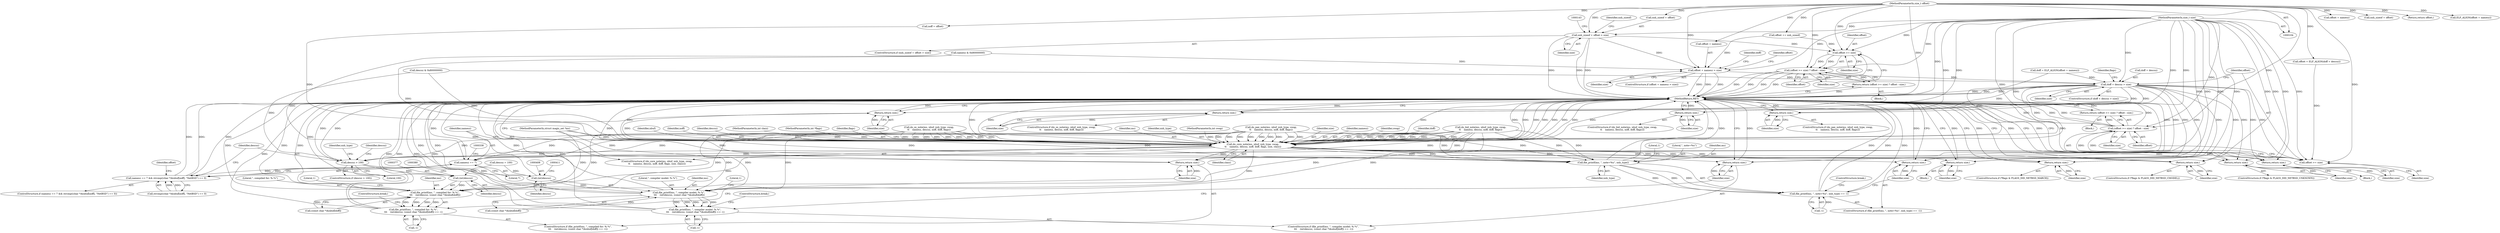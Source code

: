 digraph "0_file_65437cee25199dbd385fb35901bc0011e164276c@API" {
"1000132" [label="(Call,xnh_sizeof + offset > size)"];
"1000107" [label="(MethodParameterIn,size_t offset)"];
"1000108" [label="(MethodParameterIn,size_t size)"];
"1000171" [label="(Call,offset >= size)"];
"1000170" [label="(Call,(offset >= size) ? offset : size)"];
"1000169" [label="(Return,return (offset >= size) ? offset : size;)"];
"1000216" [label="(Call,offset + namesz > size)"];
"1000231" [label="(Call,doff + descsz > size)"];
"1000239" [label="(Call,offset >= size)"];
"1000238" [label="(Call,(offset >= size) ? offset : size)"];
"1000237" [label="(Return,return (offset >= size) ? offset : size;)"];
"1000263" [label="(Return,return size;)"];
"1000284" [label="(Return,return size;)"];
"1000305" [label="(Return,return size;)"];
"1000316" [label="(Call,do_core_note(ms, nbuf, xnh_type, swap,\n\t\t    namesz, descsz, noff, doff, flags, size, clazz))"];
"1000328" [label="(Return,return size;)"];
"1000332" [label="(Call,namesz == 7)"];
"1000331" [label="(Call,namesz == 7 && strcmp((char *)&nbuf[noff], \"NetBSD\") == 0)"];
"1000347" [label="(Call,descsz > 100)"];
"1000376" [label="(Call,(int)descsz)"];
"1000373" [label="(Call,file_printf(ms, \", compiled for: %.*s\",\n\t\t\t    (int)descsz, (const char *)&nbuf[doff]))"];
"1000372" [label="(Call,file_printf(ms, \", compiled for: %.*s\",\n\t\t\t    (int)descsz, (const char *)&nbuf[doff]) == -1)"];
"1000407" [label="(Call,(int)descsz)"];
"1000404" [label="(Call,file_printf(ms, \", compiler model: %.*s\",\n \t\t\t    (int)descsz, (const char *)&nbuf[doff]))"];
"1000403" [label="(Call,file_printf(ms, \", compiler model: %.*s\",\n \t\t\t    (int)descsz, (const char *)&nbuf[doff]) == -1)"];
"1000357" [label="(Return,return size;)"];
"1000365" [label="(Return,return size;)"];
"1000387" [label="(Return,return size;)"];
"1000396" [label="(Return,return size;)"];
"1000418" [label="(Return,return size;)"];
"1000427" [label="(Return,return size;)"];
"1000435" [label="(Call,file_printf(ms, \", note=%u\", xnh_type))"];
"1000434" [label="(Call,file_printf(ms, \", note=%u\", xnh_type) == -1)"];
"1000441" [label="(Return,return size;)"];
"1000444" [label="(Return,return size;)"];
"1000422" [label="(ControlStructure,if (*flags & FLAGS_DID_NETBSD_UNKNOWN))"];
"1000351" [label="(Identifier,descsz)"];
"1000419" [label="(Identifier,size)"];
"1000433" [label="(ControlStructure,if (file_printf(ms, \", note=%u\", xnh_type) == -1))"];
"1000171" [label="(Call,offset >= size)"];
"1000365" [label="(Return,return size;)"];
"1000387" [label="(Return,return size;)"];
"1000324" [label="(Identifier,doff)"];
"1000295" [label="(Call,do_pax_note(ms, nbuf, xnh_type, swap,\n\t\t    namesz, descsz, noff, doff, flags))"];
"1000330" [label="(ControlStructure,if (namesz == 7 && strcmp((char *)&nbuf[noff], \"NetBSD\") == 0))"];
"1000327" [label="(Identifier,clazz)"];
"1000440" [label="(Literal,1)"];
"1000355" [label="(Block,)"];
"1000243" [label="(Identifier,size)"];
"1000448" [label="(MethodReturn,RET)"];
"1000212" [label="(Call,offset + namesz)"];
"1000406" [label="(Literal,\", compiler model: %.*s\")"];
"1000223" [label="(Identifier,doff)"];
"1000139" [label="(Call,xnh_sizeof + offset)"];
"1000242" [label="(Identifier,offset)"];
"1000335" [label="(Call,strcmp((char *)&nbuf[noff], \"NetBSD\") == 0)"];
"1000328" [label="(Return,return size;)"];
"1000354" [label="(Identifier,xnh_type)"];
"1000326" [label="(Identifier,size)"];
"1000405" [label="(Identifier,ms)"];
"1000225" [label="(Identifier,offset)"];
"1000346" [label="(ControlStructure,if (descsz > 100))"];
"1000434" [label="(Call,file_printf(ms, \", note=%u\", xnh_type) == -1)"];
"1000321" [label="(Identifier,namesz)"];
"1000140" [label="(Identifier,xnh_sizeof)"];
"1000172" [label="(Identifier,offset)"];
"1000215" [label="(ControlStructure,if (offset + namesz > size))"];
"1000348" [label="(Identifier,descsz)"];
"1000427" [label="(Return,return size;)"];
"1000320" [label="(Identifier,swap)"];
"1000409" [label="(Identifier,descsz)"];
"1000168" [label="(Block,)"];
"1000274" [label="(Call,do_bid_note(ms, nbuf, xnh_type, swap,\n\t\t    namesz, descsz, noff, doff, flags))"];
"1000217" [label="(Call,offset + namesz)"];
"1000248" [label="(Identifier,flags)"];
"1000174" [label="(Identifier,offset)"];
"1000372" [label="(Call,file_printf(ms, \", compiled for: %.*s\",\n\t\t\t    (int)descsz, (const char *)&nbuf[doff]) == -1)"];
"1000318" [label="(Identifier,nbuf)"];
"1000273" [label="(ControlStructure,if (do_bid_note(ms, nbuf, xnh_type, swap,\n\t\t    namesz, descsz, noff, doff, flags)))"];
"1000435" [label="(Call,file_printf(ms, \", note=%u\", xnh_type))"];
"1000375" [label="(Literal,\", compiled for: %.*s\")"];
"1000323" [label="(Identifier,noff)"];
"1000349" [label="(Literal,100)"];
"1000306" [label="(Identifier,size)"];
"1000224" [label="(Call,offset = ELF_ALIGN(doff + descsz))"];
"1000241" [label="(Identifier,size)"];
"1000175" [label="(Identifier,size)"];
"1000170" [label="(Call,(offset >= size) ? offset : size)"];
"1000284" [label="(Return,return size;)"];
"1000402" [label="(ControlStructure,if (file_printf(ms, \", compiler model: %.*s\",\n \t\t\t    (int)descsz, (const char *)&nbuf[doff]) == -1))"];
"1000371" [label="(ControlStructure,if (file_printf(ms, \", compiled for: %.*s\",\n\t\t\t    (int)descsz, (const char *)&nbuf[doff]) == -1))"];
"1000360" [label="(ControlStructure,if (*flags & FLAGS_DID_NETBSD_MARCH))"];
"1000331" [label="(Call,namesz == 7 && strcmp((char *)&nbuf[noff], \"NetBSD\") == 0)"];
"1000416" [label="(Call,-1)"];
"1000173" [label="(Identifier,size)"];
"1000437" [label="(Literal,\", note=%u\")"];
"1000376" [label="(Call,(int)descsz)"];
"1000428" [label="(Identifier,size)"];
"1000357" [label="(Return,return size;)"];
"1000322" [label="(Identifier,descsz)"];
"1000315" [label="(ControlStructure,if (do_core_note(ms, nbuf, xnh_type, swap,\n\t\t    namesz, descsz, noff, doff, flags, size, clazz)))"];
"1000385" [label="(Call,-1)"];
"1000169" [label="(Return,return (offset >= size) ? offset : size;)"];
"1000240" [label="(Identifier,offset)"];
"1000386" [label="(Literal,1)"];
"1000236" [label="(Block,)"];
"1000235" [label="(Identifier,size)"];
"1000334" [label="(Literal,7)"];
"1000447" [label="(Identifier,offset)"];
"1000347" [label="(Call,descsz > 100)"];
"1000109" [label="(MethodParameterIn,int clazz)"];
"1000436" [label="(Identifier,ms)"];
"1000316" [label="(Call,do_core_note(ms, nbuf, xnh_type, swap,\n\t\t    namesz, descsz, noff, doff, flags, size, clazz))"];
"1000252" [label="(ControlStructure,if (do_os_note(ms, nbuf, xnh_type, swap,\n\t\t    namesz, descsz, noff, doff, flags)))"];
"1000389" [label="(ControlStructure,break;)"];
"1000305" [label="(Return,return size;)"];
"1000151" [label="(Call,offset += xnh_sizeof)"];
"1000443" [label="(ControlStructure,break;)"];
"1000294" [label="(ControlStructure,if (do_pax_note(ms, nbuf, xnh_type, swap,\n\t\t    namesz, descsz, noff, doff, flags)))"];
"1000446" [label="(Return,return offset;)"];
"1000373" [label="(Call,file_printf(ms, \", compiled for: %.*s\",\n\t\t\t    (int)descsz, (const char *)&nbuf[doff]))"];
"1000332" [label="(Call,namesz == 7)"];
"1000177" [label="(Call,namesz & 0x80000000)"];
"1000192" [label="(Call,descsz & 0x80000000)"];
"1000231" [label="(Call,doff + descsz > size)"];
"1000112" [label="(MethodParameterIn,int *flags)"];
"1000438" [label="(Identifier,xnh_type)"];
"1000105" [label="(MethodParameterIn,struct magic_set *ms)"];
"1000417" [label="(Literal,1)"];
"1000391" [label="(ControlStructure,if (*flags & FLAGS_DID_NETBSD_CMODEL))"];
"1000131" [label="(ControlStructure,if (xnh_sizeof + offset > size))"];
"1000132" [label="(Call,xnh_sizeof + offset > size)"];
"1000444" [label="(Return,return size;)"];
"1000397" [label="(Identifier,size)"];
"1000237" [label="(Return,return (offset >= size) ? offset : size;)"];
"1000209" [label="(Call,doff = ELF_ALIGN(offset + namesz))"];
"1000439" [label="(Call,-1)"];
"1000445" [label="(Identifier,size)"];
"1000206" [label="(Call,noff = offset)"];
"1000285" [label="(Identifier,size)"];
"1000325" [label="(Identifier,flags)"];
"1000403" [label="(Call,file_printf(ms, \", compiler model: %.*s\",\n \t\t\t    (int)descsz, (const char *)&nbuf[doff]) == -1)"];
"1000238" [label="(Call,(offset >= size) ? offset : size)"];
"1000404" [label="(Call,file_printf(ms, \", compiler model: %.*s\",\n \t\t\t    (int)descsz, (const char *)&nbuf[doff]))"];
"1000211" [label="(Call,ELF_ALIGN(offset + namesz))"];
"1000253" [label="(Call,do_os_note(ms, nbuf, xnh_type, swap,\n\t\t    namesz, descsz, noff, doff, flags))"];
"1000317" [label="(Identifier,ms)"];
"1000329" [label="(Identifier,size)"];
"1000442" [label="(Identifier,size)"];
"1000232" [label="(Call,doff + descsz)"];
"1000396" [label="(Return,return size;)"];
"1000374" [label="(Identifier,ms)"];
"1000410" [label="(Call,(const char *)&nbuf[doff])"];
"1000216" [label="(Call,offset + namesz > size)"];
"1000388" [label="(Identifier,size)"];
"1000441" [label="(Return,return size;)"];
"1000358" [label="(Identifier,size)"];
"1000107" [label="(MethodParameterIn,size_t offset)"];
"1000264" [label="(Identifier,size)"];
"1000418" [label="(Return,return size;)"];
"1000136" [label="(Identifier,size)"];
"1000407" [label="(Call,(int)descsz)"];
"1000350" [label="(Call,descsz = 100)"];
"1000378" [label="(Identifier,descsz)"];
"1000379" [label="(Call,(const char *)&nbuf[doff])"];
"1000345" [label="(Block,)"];
"1000133" [label="(Call,xnh_sizeof + offset)"];
"1000263" [label="(Return,return size;)"];
"1000220" [label="(Identifier,size)"];
"1000319" [label="(Identifier,xnh_type)"];
"1000333" [label="(Identifier,namesz)"];
"1000230" [label="(ControlStructure,if (doff + descsz > size))"];
"1000366" [label="(Identifier,size)"];
"1000108" [label="(MethodParameterIn,size_t size)"];
"1000420" [label="(ControlStructure,break;)"];
"1000239" [label="(Call,offset >= size)"];
"1000110" [label="(MethodParameterIn,int swap)"];
"1000132" -> "1000131"  [label="AST: "];
"1000132" -> "1000136"  [label="CFG: "];
"1000133" -> "1000132"  [label="AST: "];
"1000136" -> "1000132"  [label="AST: "];
"1000140" -> "1000132"  [label="CFG: "];
"1000143" -> "1000132"  [label="CFG: "];
"1000132" -> "1000448"  [label="DDG: "];
"1000132" -> "1000448"  [label="DDG: "];
"1000132" -> "1000448"  [label="DDG: "];
"1000107" -> "1000132"  [label="DDG: "];
"1000108" -> "1000132"  [label="DDG: "];
"1000132" -> "1000171"  [label="DDG: "];
"1000132" -> "1000216"  [label="DDG: "];
"1000107" -> "1000104"  [label="AST: "];
"1000107" -> "1000448"  [label="DDG: "];
"1000107" -> "1000133"  [label="DDG: "];
"1000107" -> "1000139"  [label="DDG: "];
"1000107" -> "1000151"  [label="DDG: "];
"1000107" -> "1000170"  [label="DDG: "];
"1000107" -> "1000171"  [label="DDG: "];
"1000107" -> "1000206"  [label="DDG: "];
"1000107" -> "1000211"  [label="DDG: "];
"1000107" -> "1000212"  [label="DDG: "];
"1000107" -> "1000216"  [label="DDG: "];
"1000107" -> "1000217"  [label="DDG: "];
"1000107" -> "1000224"  [label="DDG: "];
"1000107" -> "1000238"  [label="DDG: "];
"1000107" -> "1000239"  [label="DDG: "];
"1000107" -> "1000446"  [label="DDG: "];
"1000108" -> "1000104"  [label="AST: "];
"1000108" -> "1000448"  [label="DDG: "];
"1000108" -> "1000170"  [label="DDG: "];
"1000108" -> "1000171"  [label="DDG: "];
"1000108" -> "1000216"  [label="DDG: "];
"1000108" -> "1000231"  [label="DDG: "];
"1000108" -> "1000238"  [label="DDG: "];
"1000108" -> "1000239"  [label="DDG: "];
"1000108" -> "1000263"  [label="DDG: "];
"1000108" -> "1000284"  [label="DDG: "];
"1000108" -> "1000305"  [label="DDG: "];
"1000108" -> "1000316"  [label="DDG: "];
"1000108" -> "1000328"  [label="DDG: "];
"1000108" -> "1000357"  [label="DDG: "];
"1000108" -> "1000365"  [label="DDG: "];
"1000108" -> "1000387"  [label="DDG: "];
"1000108" -> "1000396"  [label="DDG: "];
"1000108" -> "1000418"  [label="DDG: "];
"1000108" -> "1000427"  [label="DDG: "];
"1000108" -> "1000441"  [label="DDG: "];
"1000108" -> "1000444"  [label="DDG: "];
"1000171" -> "1000170"  [label="AST: "];
"1000171" -> "1000173"  [label="CFG: "];
"1000172" -> "1000171"  [label="AST: "];
"1000173" -> "1000171"  [label="AST: "];
"1000174" -> "1000171"  [label="CFG: "];
"1000175" -> "1000171"  [label="CFG: "];
"1000171" -> "1000170"  [label="DDG: "];
"1000171" -> "1000170"  [label="DDG: "];
"1000151" -> "1000171"  [label="DDG: "];
"1000170" -> "1000169"  [label="AST: "];
"1000170" -> "1000174"  [label="CFG: "];
"1000170" -> "1000175"  [label="CFG: "];
"1000174" -> "1000170"  [label="AST: "];
"1000175" -> "1000170"  [label="AST: "];
"1000169" -> "1000170"  [label="CFG: "];
"1000170" -> "1000448"  [label="DDG: "];
"1000170" -> "1000448"  [label="DDG: "];
"1000170" -> "1000448"  [label="DDG: "];
"1000170" -> "1000448"  [label="DDG: "];
"1000170" -> "1000169"  [label="DDG: "];
"1000169" -> "1000168"  [label="AST: "];
"1000448" -> "1000169"  [label="CFG: "];
"1000169" -> "1000448"  [label="DDG: "];
"1000216" -> "1000215"  [label="AST: "];
"1000216" -> "1000220"  [label="CFG: "];
"1000217" -> "1000216"  [label="AST: "];
"1000220" -> "1000216"  [label="AST: "];
"1000223" -> "1000216"  [label="CFG: "];
"1000225" -> "1000216"  [label="CFG: "];
"1000216" -> "1000448"  [label="DDG: "];
"1000216" -> "1000448"  [label="DDG: "];
"1000216" -> "1000448"  [label="DDG: "];
"1000151" -> "1000216"  [label="DDG: "];
"1000177" -> "1000216"  [label="DDG: "];
"1000216" -> "1000231"  [label="DDG: "];
"1000231" -> "1000230"  [label="AST: "];
"1000231" -> "1000235"  [label="CFG: "];
"1000232" -> "1000231"  [label="AST: "];
"1000235" -> "1000231"  [label="AST: "];
"1000240" -> "1000231"  [label="CFG: "];
"1000248" -> "1000231"  [label="CFG: "];
"1000231" -> "1000448"  [label="DDG: "];
"1000231" -> "1000448"  [label="DDG: "];
"1000231" -> "1000448"  [label="DDG: "];
"1000209" -> "1000231"  [label="DDG: "];
"1000192" -> "1000231"  [label="DDG: "];
"1000231" -> "1000239"  [label="DDG: "];
"1000231" -> "1000263"  [label="DDG: "];
"1000231" -> "1000284"  [label="DDG: "];
"1000231" -> "1000305"  [label="DDG: "];
"1000231" -> "1000316"  [label="DDG: "];
"1000231" -> "1000357"  [label="DDG: "];
"1000231" -> "1000365"  [label="DDG: "];
"1000231" -> "1000387"  [label="DDG: "];
"1000231" -> "1000396"  [label="DDG: "];
"1000231" -> "1000418"  [label="DDG: "];
"1000231" -> "1000427"  [label="DDG: "];
"1000231" -> "1000441"  [label="DDG: "];
"1000231" -> "1000444"  [label="DDG: "];
"1000239" -> "1000238"  [label="AST: "];
"1000239" -> "1000241"  [label="CFG: "];
"1000240" -> "1000239"  [label="AST: "];
"1000241" -> "1000239"  [label="AST: "];
"1000242" -> "1000239"  [label="CFG: "];
"1000243" -> "1000239"  [label="CFG: "];
"1000239" -> "1000238"  [label="DDG: "];
"1000239" -> "1000238"  [label="DDG: "];
"1000224" -> "1000239"  [label="DDG: "];
"1000238" -> "1000237"  [label="AST: "];
"1000238" -> "1000242"  [label="CFG: "];
"1000238" -> "1000243"  [label="CFG: "];
"1000242" -> "1000238"  [label="AST: "];
"1000243" -> "1000238"  [label="AST: "];
"1000237" -> "1000238"  [label="CFG: "];
"1000238" -> "1000448"  [label="DDG: "];
"1000238" -> "1000448"  [label="DDG: "];
"1000238" -> "1000448"  [label="DDG: "];
"1000238" -> "1000448"  [label="DDG: "];
"1000238" -> "1000237"  [label="DDG: "];
"1000237" -> "1000236"  [label="AST: "];
"1000448" -> "1000237"  [label="CFG: "];
"1000237" -> "1000448"  [label="DDG: "];
"1000263" -> "1000252"  [label="AST: "];
"1000263" -> "1000264"  [label="CFG: "];
"1000264" -> "1000263"  [label="AST: "];
"1000448" -> "1000263"  [label="CFG: "];
"1000263" -> "1000448"  [label="DDG: "];
"1000264" -> "1000263"  [label="DDG: "];
"1000284" -> "1000273"  [label="AST: "];
"1000284" -> "1000285"  [label="CFG: "];
"1000285" -> "1000284"  [label="AST: "];
"1000448" -> "1000284"  [label="CFG: "];
"1000284" -> "1000448"  [label="DDG: "];
"1000285" -> "1000284"  [label="DDG: "];
"1000305" -> "1000294"  [label="AST: "];
"1000305" -> "1000306"  [label="CFG: "];
"1000306" -> "1000305"  [label="AST: "];
"1000448" -> "1000305"  [label="CFG: "];
"1000305" -> "1000448"  [label="DDG: "];
"1000306" -> "1000305"  [label="DDG: "];
"1000316" -> "1000315"  [label="AST: "];
"1000316" -> "1000327"  [label="CFG: "];
"1000317" -> "1000316"  [label="AST: "];
"1000318" -> "1000316"  [label="AST: "];
"1000319" -> "1000316"  [label="AST: "];
"1000320" -> "1000316"  [label="AST: "];
"1000321" -> "1000316"  [label="AST: "];
"1000322" -> "1000316"  [label="AST: "];
"1000323" -> "1000316"  [label="AST: "];
"1000324" -> "1000316"  [label="AST: "];
"1000325" -> "1000316"  [label="AST: "];
"1000326" -> "1000316"  [label="AST: "];
"1000327" -> "1000316"  [label="AST: "];
"1000329" -> "1000316"  [label="CFG: "];
"1000333" -> "1000316"  [label="CFG: "];
"1000316" -> "1000448"  [label="DDG: "];
"1000316" -> "1000448"  [label="DDG: "];
"1000316" -> "1000448"  [label="DDG: "];
"1000316" -> "1000448"  [label="DDG: "];
"1000316" -> "1000448"  [label="DDG: "];
"1000316" -> "1000448"  [label="DDG: "];
"1000316" -> "1000448"  [label="DDG: "];
"1000316" -> "1000448"  [label="DDG: "];
"1000316" -> "1000448"  [label="DDG: "];
"1000316" -> "1000448"  [label="DDG: "];
"1000316" -> "1000448"  [label="DDG: "];
"1000316" -> "1000448"  [label="DDG: "];
"1000274" -> "1000316"  [label="DDG: "];
"1000274" -> "1000316"  [label="DDG: "];
"1000274" -> "1000316"  [label="DDG: "];
"1000274" -> "1000316"  [label="DDG: "];
"1000274" -> "1000316"  [label="DDG: "];
"1000274" -> "1000316"  [label="DDG: "];
"1000274" -> "1000316"  [label="DDG: "];
"1000274" -> "1000316"  [label="DDG: "];
"1000274" -> "1000316"  [label="DDG: "];
"1000295" -> "1000316"  [label="DDG: "];
"1000295" -> "1000316"  [label="DDG: "];
"1000295" -> "1000316"  [label="DDG: "];
"1000295" -> "1000316"  [label="DDG: "];
"1000295" -> "1000316"  [label="DDG: "];
"1000295" -> "1000316"  [label="DDG: "];
"1000295" -> "1000316"  [label="DDG: "];
"1000295" -> "1000316"  [label="DDG: "];
"1000295" -> "1000316"  [label="DDG: "];
"1000253" -> "1000316"  [label="DDG: "];
"1000253" -> "1000316"  [label="DDG: "];
"1000253" -> "1000316"  [label="DDG: "];
"1000253" -> "1000316"  [label="DDG: "];
"1000253" -> "1000316"  [label="DDG: "];
"1000253" -> "1000316"  [label="DDG: "];
"1000253" -> "1000316"  [label="DDG: "];
"1000253" -> "1000316"  [label="DDG: "];
"1000253" -> "1000316"  [label="DDG: "];
"1000105" -> "1000316"  [label="DDG: "];
"1000110" -> "1000316"  [label="DDG: "];
"1000177" -> "1000316"  [label="DDG: "];
"1000192" -> "1000316"  [label="DDG: "];
"1000206" -> "1000316"  [label="DDG: "];
"1000209" -> "1000316"  [label="DDG: "];
"1000112" -> "1000316"  [label="DDG: "];
"1000109" -> "1000316"  [label="DDG: "];
"1000316" -> "1000328"  [label="DDG: "];
"1000316" -> "1000332"  [label="DDG: "];
"1000316" -> "1000347"  [label="DDG: "];
"1000316" -> "1000357"  [label="DDG: "];
"1000316" -> "1000365"  [label="DDG: "];
"1000316" -> "1000373"  [label="DDG: "];
"1000316" -> "1000387"  [label="DDG: "];
"1000316" -> "1000396"  [label="DDG: "];
"1000316" -> "1000404"  [label="DDG: "];
"1000316" -> "1000418"  [label="DDG: "];
"1000316" -> "1000427"  [label="DDG: "];
"1000316" -> "1000435"  [label="DDG: "];
"1000316" -> "1000435"  [label="DDG: "];
"1000316" -> "1000441"  [label="DDG: "];
"1000316" -> "1000444"  [label="DDG: "];
"1000328" -> "1000315"  [label="AST: "];
"1000328" -> "1000329"  [label="CFG: "];
"1000329" -> "1000328"  [label="AST: "];
"1000448" -> "1000328"  [label="CFG: "];
"1000328" -> "1000448"  [label="DDG: "];
"1000329" -> "1000328"  [label="DDG: "];
"1000332" -> "1000331"  [label="AST: "];
"1000332" -> "1000334"  [label="CFG: "];
"1000333" -> "1000332"  [label="AST: "];
"1000334" -> "1000332"  [label="AST: "];
"1000338" -> "1000332"  [label="CFG: "];
"1000331" -> "1000332"  [label="CFG: "];
"1000332" -> "1000448"  [label="DDG: "];
"1000332" -> "1000331"  [label="DDG: "];
"1000332" -> "1000331"  [label="DDG: "];
"1000253" -> "1000332"  [label="DDG: "];
"1000295" -> "1000332"  [label="DDG: "];
"1000274" -> "1000332"  [label="DDG: "];
"1000177" -> "1000332"  [label="DDG: "];
"1000331" -> "1000330"  [label="AST: "];
"1000331" -> "1000335"  [label="CFG: "];
"1000335" -> "1000331"  [label="AST: "];
"1000348" -> "1000331"  [label="CFG: "];
"1000447" -> "1000331"  [label="CFG: "];
"1000331" -> "1000448"  [label="DDG: "];
"1000331" -> "1000448"  [label="DDG: "];
"1000331" -> "1000448"  [label="DDG: "];
"1000335" -> "1000331"  [label="DDG: "];
"1000335" -> "1000331"  [label="DDG: "];
"1000347" -> "1000346"  [label="AST: "];
"1000347" -> "1000349"  [label="CFG: "];
"1000348" -> "1000347"  [label="AST: "];
"1000349" -> "1000347"  [label="AST: "];
"1000351" -> "1000347"  [label="CFG: "];
"1000354" -> "1000347"  [label="CFG: "];
"1000347" -> "1000448"  [label="DDG: "];
"1000347" -> "1000448"  [label="DDG: "];
"1000253" -> "1000347"  [label="DDG: "];
"1000274" -> "1000347"  [label="DDG: "];
"1000295" -> "1000347"  [label="DDG: "];
"1000192" -> "1000347"  [label="DDG: "];
"1000347" -> "1000376"  [label="DDG: "];
"1000347" -> "1000407"  [label="DDG: "];
"1000376" -> "1000373"  [label="AST: "];
"1000376" -> "1000378"  [label="CFG: "];
"1000377" -> "1000376"  [label="AST: "];
"1000378" -> "1000376"  [label="AST: "];
"1000380" -> "1000376"  [label="CFG: "];
"1000376" -> "1000448"  [label="DDG: "];
"1000376" -> "1000373"  [label="DDG: "];
"1000350" -> "1000376"  [label="DDG: "];
"1000373" -> "1000372"  [label="AST: "];
"1000373" -> "1000379"  [label="CFG: "];
"1000374" -> "1000373"  [label="AST: "];
"1000375" -> "1000373"  [label="AST: "];
"1000379" -> "1000373"  [label="AST: "];
"1000386" -> "1000373"  [label="CFG: "];
"1000373" -> "1000448"  [label="DDG: "];
"1000373" -> "1000448"  [label="DDG: "];
"1000373" -> "1000448"  [label="DDG: "];
"1000373" -> "1000372"  [label="DDG: "];
"1000373" -> "1000372"  [label="DDG: "];
"1000373" -> "1000372"  [label="DDG: "];
"1000373" -> "1000372"  [label="DDG: "];
"1000274" -> "1000373"  [label="DDG: "];
"1000295" -> "1000373"  [label="DDG: "];
"1000253" -> "1000373"  [label="DDG: "];
"1000105" -> "1000373"  [label="DDG: "];
"1000379" -> "1000373"  [label="DDG: "];
"1000372" -> "1000371"  [label="AST: "];
"1000372" -> "1000385"  [label="CFG: "];
"1000385" -> "1000372"  [label="AST: "];
"1000388" -> "1000372"  [label="CFG: "];
"1000389" -> "1000372"  [label="CFG: "];
"1000372" -> "1000448"  [label="DDG: "];
"1000372" -> "1000448"  [label="DDG: "];
"1000372" -> "1000448"  [label="DDG: "];
"1000385" -> "1000372"  [label="DDG: "];
"1000407" -> "1000404"  [label="AST: "];
"1000407" -> "1000409"  [label="CFG: "];
"1000408" -> "1000407"  [label="AST: "];
"1000409" -> "1000407"  [label="AST: "];
"1000411" -> "1000407"  [label="CFG: "];
"1000407" -> "1000448"  [label="DDG: "];
"1000407" -> "1000404"  [label="DDG: "];
"1000350" -> "1000407"  [label="DDG: "];
"1000404" -> "1000403"  [label="AST: "];
"1000404" -> "1000410"  [label="CFG: "];
"1000405" -> "1000404"  [label="AST: "];
"1000406" -> "1000404"  [label="AST: "];
"1000410" -> "1000404"  [label="AST: "];
"1000417" -> "1000404"  [label="CFG: "];
"1000404" -> "1000448"  [label="DDG: "];
"1000404" -> "1000448"  [label="DDG: "];
"1000404" -> "1000448"  [label="DDG: "];
"1000404" -> "1000403"  [label="DDG: "];
"1000404" -> "1000403"  [label="DDG: "];
"1000404" -> "1000403"  [label="DDG: "];
"1000404" -> "1000403"  [label="DDG: "];
"1000274" -> "1000404"  [label="DDG: "];
"1000295" -> "1000404"  [label="DDG: "];
"1000253" -> "1000404"  [label="DDG: "];
"1000105" -> "1000404"  [label="DDG: "];
"1000410" -> "1000404"  [label="DDG: "];
"1000403" -> "1000402"  [label="AST: "];
"1000403" -> "1000416"  [label="CFG: "];
"1000416" -> "1000403"  [label="AST: "];
"1000419" -> "1000403"  [label="CFG: "];
"1000420" -> "1000403"  [label="CFG: "];
"1000403" -> "1000448"  [label="DDG: "];
"1000403" -> "1000448"  [label="DDG: "];
"1000403" -> "1000448"  [label="DDG: "];
"1000416" -> "1000403"  [label="DDG: "];
"1000357" -> "1000355"  [label="AST: "];
"1000357" -> "1000358"  [label="CFG: "];
"1000358" -> "1000357"  [label="AST: "];
"1000448" -> "1000357"  [label="CFG: "];
"1000357" -> "1000448"  [label="DDG: "];
"1000358" -> "1000357"  [label="DDG: "];
"1000365" -> "1000360"  [label="AST: "];
"1000365" -> "1000366"  [label="CFG: "];
"1000366" -> "1000365"  [label="AST: "];
"1000448" -> "1000365"  [label="CFG: "];
"1000365" -> "1000448"  [label="DDG: "];
"1000366" -> "1000365"  [label="DDG: "];
"1000387" -> "1000371"  [label="AST: "];
"1000387" -> "1000388"  [label="CFG: "];
"1000388" -> "1000387"  [label="AST: "];
"1000448" -> "1000387"  [label="CFG: "];
"1000387" -> "1000448"  [label="DDG: "];
"1000388" -> "1000387"  [label="DDG: "];
"1000396" -> "1000391"  [label="AST: "];
"1000396" -> "1000397"  [label="CFG: "];
"1000397" -> "1000396"  [label="AST: "];
"1000448" -> "1000396"  [label="CFG: "];
"1000396" -> "1000448"  [label="DDG: "];
"1000397" -> "1000396"  [label="DDG: "];
"1000418" -> "1000402"  [label="AST: "];
"1000418" -> "1000419"  [label="CFG: "];
"1000419" -> "1000418"  [label="AST: "];
"1000448" -> "1000418"  [label="CFG: "];
"1000418" -> "1000448"  [label="DDG: "];
"1000419" -> "1000418"  [label="DDG: "];
"1000427" -> "1000422"  [label="AST: "];
"1000427" -> "1000428"  [label="CFG: "];
"1000428" -> "1000427"  [label="AST: "];
"1000448" -> "1000427"  [label="CFG: "];
"1000427" -> "1000448"  [label="DDG: "];
"1000428" -> "1000427"  [label="DDG: "];
"1000435" -> "1000434"  [label="AST: "];
"1000435" -> "1000438"  [label="CFG: "];
"1000436" -> "1000435"  [label="AST: "];
"1000437" -> "1000435"  [label="AST: "];
"1000438" -> "1000435"  [label="AST: "];
"1000440" -> "1000435"  [label="CFG: "];
"1000435" -> "1000448"  [label="DDG: "];
"1000435" -> "1000448"  [label="DDG: "];
"1000435" -> "1000434"  [label="DDG: "];
"1000435" -> "1000434"  [label="DDG: "];
"1000435" -> "1000434"  [label="DDG: "];
"1000274" -> "1000435"  [label="DDG: "];
"1000274" -> "1000435"  [label="DDG: "];
"1000295" -> "1000435"  [label="DDG: "];
"1000295" -> "1000435"  [label="DDG: "];
"1000253" -> "1000435"  [label="DDG: "];
"1000253" -> "1000435"  [label="DDG: "];
"1000105" -> "1000435"  [label="DDG: "];
"1000434" -> "1000433"  [label="AST: "];
"1000434" -> "1000439"  [label="CFG: "];
"1000439" -> "1000434"  [label="AST: "];
"1000442" -> "1000434"  [label="CFG: "];
"1000443" -> "1000434"  [label="CFG: "];
"1000434" -> "1000448"  [label="DDG: "];
"1000434" -> "1000448"  [label="DDG: "];
"1000434" -> "1000448"  [label="DDG: "];
"1000439" -> "1000434"  [label="DDG: "];
"1000441" -> "1000433"  [label="AST: "];
"1000441" -> "1000442"  [label="CFG: "];
"1000442" -> "1000441"  [label="AST: "];
"1000448" -> "1000441"  [label="CFG: "];
"1000441" -> "1000448"  [label="DDG: "];
"1000442" -> "1000441"  [label="DDG: "];
"1000444" -> "1000345"  [label="AST: "];
"1000444" -> "1000445"  [label="CFG: "];
"1000445" -> "1000444"  [label="AST: "];
"1000448" -> "1000444"  [label="CFG: "];
"1000444" -> "1000448"  [label="DDG: "];
"1000445" -> "1000444"  [label="DDG: "];
}

